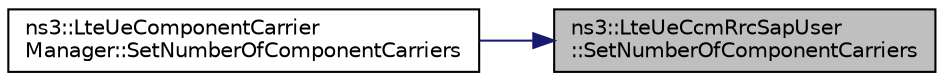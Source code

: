 digraph "ns3::LteUeCcmRrcSapUser::SetNumberOfComponentCarriers"
{
 // LATEX_PDF_SIZE
  edge [fontname="Helvetica",fontsize="10",labelfontname="Helvetica",labelfontsize="10"];
  node [fontname="Helvetica",fontsize="10",shape=record];
  rankdir="RL";
  Node1 [label="ns3::LteUeCcmRrcSapUser\l::SetNumberOfComponentCarriers",height=0.2,width=0.4,color="black", fillcolor="grey75", style="filled", fontcolor="black",tooltip="Set the number of component carriers."];
  Node1 -> Node2 [dir="back",color="midnightblue",fontsize="10",style="solid",fontname="Helvetica"];
  Node2 [label="ns3::LteUeComponentCarrier\lManager::SetNumberOfComponentCarriers",height=0.2,width=0.4,color="black", fillcolor="white", style="filled",URL="$classns3_1_1_lte_ue_component_carrier_manager.html#a50997d37d52c5d89d7c0cccaf668dabf",tooltip="Sets number of component carriers that are supported by this UE."];
}

